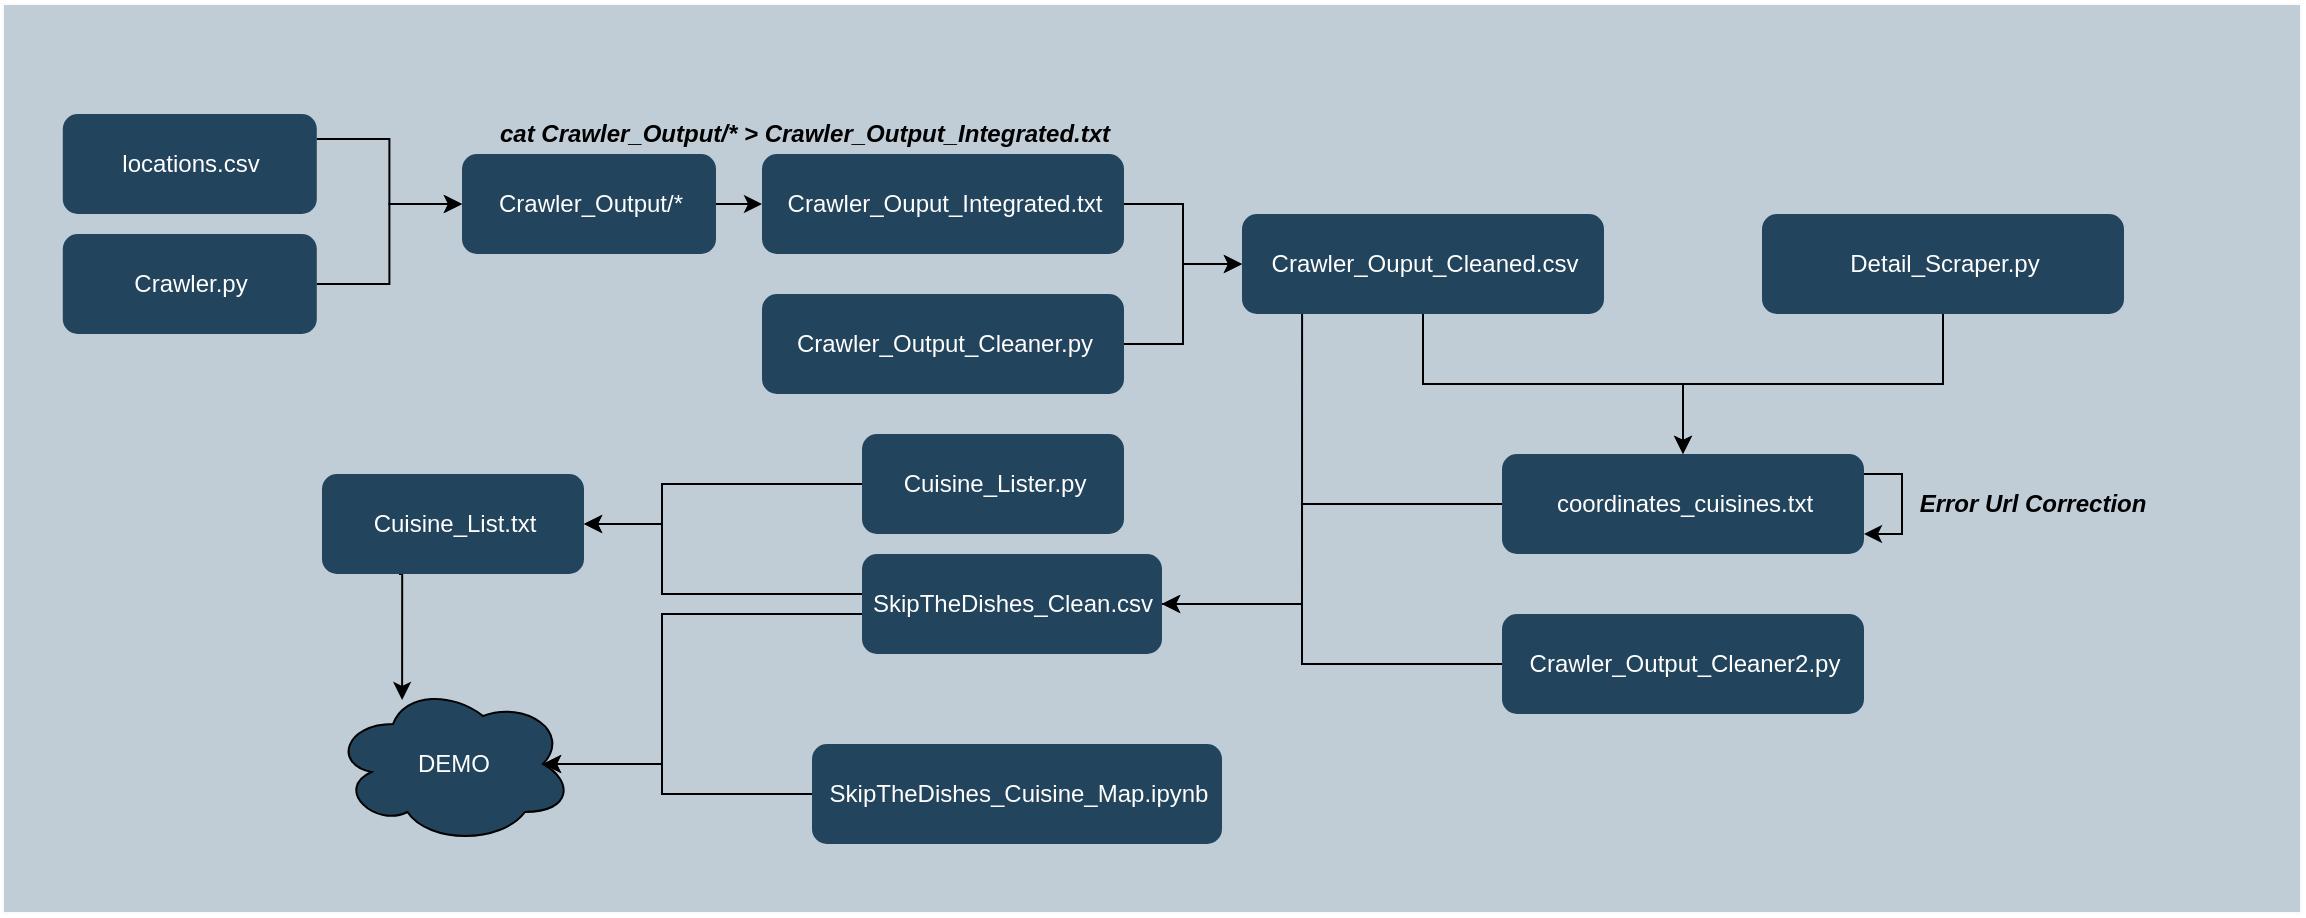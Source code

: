 <mxfile version="12.8.1" type="device"><diagram id="6a731a19-8d31-9384-78a2-239565b7b9f0" name="Page-1"><mxGraphModel dx="1122" dy="-227" grid="1" gridSize="10" guides="1" tooltips="1" connect="1" arrows="1" fold="1" page="1" pageScale="1" pageWidth="1169" pageHeight="827" background="#ffffff" math="0" shadow="0"><root><mxCell id="0"/><mxCell id="1" parent="0"/><mxCell id="76" value="" style="strokeColor=#FFFFFF;fillColor=#BAC8D3;fontSize=18;strokeWidth=2;fontFamily=Helvetica;html=1;opacity=90;" parent="1" vertex="1"><mxGeometry x="240" y="924.5" width="1150" height="455.5" as="geometry"/></mxCell><mxCell id="MDIg6kR44VjbyvgwCpWS-159" style="edgeStyle=orthogonalEdgeStyle;rounded=0;orthogonalLoop=1;jettySize=auto;html=1;exitX=1;exitY=0.25;exitDx=0;exitDy=0;" parent="1" source="90" target="MDIg6kR44VjbyvgwCpWS-144" edge="1"><mxGeometry relative="1" as="geometry"/></mxCell><mxCell id="90" value="&lt;font color=&quot;#ffffff&quot;&gt;locations.csv&lt;/font&gt;" style="rounded=1;fillColor=#23445D;strokeColor=none;strokeWidth=2;fontFamily=Helvetica;html=1;gradientColor=none;" parent="1" vertex="1"><mxGeometry x="270.395" y="980" width="127" height="50" as="geometry"/></mxCell><mxCell id="MDIg6kR44VjbyvgwCpWS-158" style="edgeStyle=orthogonalEdgeStyle;rounded=0;orthogonalLoop=1;jettySize=auto;html=1;entryX=0;entryY=0.5;entryDx=0;entryDy=0;" parent="1" source="MDIg6kR44VjbyvgwCpWS-143" target="MDIg6kR44VjbyvgwCpWS-144" edge="1"><mxGeometry relative="1" as="geometry"/></mxCell><mxCell id="MDIg6kR44VjbyvgwCpWS-143" value="&lt;font color=&quot;#ffffff&quot;&gt;Crawler.py&lt;/font&gt;" style="rounded=1;fillColor=#23445D;strokeColor=none;strokeWidth=2;fontFamily=Helvetica;html=1;gradientColor=none;" parent="1" vertex="1"><mxGeometry x="270.395" y="1040" width="127" height="50" as="geometry"/></mxCell><mxCell id="MDIg6kR44VjbyvgwCpWS-161" value="" style="edgeStyle=orthogonalEdgeStyle;rounded=0;orthogonalLoop=1;jettySize=auto;html=1;" parent="1" source="MDIg6kR44VjbyvgwCpWS-144" target="MDIg6kR44VjbyvgwCpWS-160" edge="1"><mxGeometry relative="1" as="geometry"/></mxCell><mxCell id="MDIg6kR44VjbyvgwCpWS-144" value="&lt;font color=&quot;#ffffff&quot;&gt;Crawler_Output/*&lt;br&gt;&lt;/font&gt;" style="rounded=1;fillColor=#23445D;strokeColor=none;strokeWidth=2;fontFamily=Helvetica;html=1;gradientColor=none;" parent="1" vertex="1"><mxGeometry x="470" y="1000" width="127" height="50" as="geometry"/></mxCell><mxCell id="MDIg6kR44VjbyvgwCpWS-165" value="" style="edgeStyle=orthogonalEdgeStyle;rounded=0;orthogonalLoop=1;jettySize=auto;html=1;" parent="1" source="MDIg6kR44VjbyvgwCpWS-160" target="MDIg6kR44VjbyvgwCpWS-164" edge="1"><mxGeometry relative="1" as="geometry"/></mxCell><mxCell id="MDIg6kR44VjbyvgwCpWS-160" value="&lt;font color=&quot;#ffffff&quot;&gt;Crawler_Ouput_Integrated.txt&lt;br&gt;&lt;/font&gt;" style="rounded=1;fillColor=#23445D;strokeColor=none;strokeWidth=2;fontFamily=Helvetica;html=1;gradientColor=none;" parent="1" vertex="1"><mxGeometry x="620" y="1000" width="181" height="50" as="geometry"/></mxCell><mxCell id="mJzSt4b3lQG6oE2xLg0L-90" style="edgeStyle=orthogonalEdgeStyle;rounded=0;orthogonalLoop=1;jettySize=auto;html=1;exitX=0.166;exitY=1;exitDx=0;exitDy=0;exitPerimeter=0;" parent="1" source="MDIg6kR44VjbyvgwCpWS-164" edge="1"><mxGeometry relative="1" as="geometry"><mxPoint x="954.5" y="1080" as="sourcePoint"/><mxPoint x="800" y="1225" as="targetPoint"/><Array as="points"><mxPoint x="890" y="1225"/></Array></mxGeometry></mxCell><mxCell id="TTWoeJvEK1rTIOWOf0lM-91" style="edgeStyle=orthogonalEdgeStyle;rounded=0;orthogonalLoop=1;jettySize=auto;html=1;" parent="1" source="MDIg6kR44VjbyvgwCpWS-164" target="MDIg6kR44VjbyvgwCpWS-168" edge="1"><mxGeometry relative="1" as="geometry"/></mxCell><mxCell id="MDIg6kR44VjbyvgwCpWS-164" value="&lt;font color=&quot;#ffffff&quot;&gt;Crawler_Ouput_Cleaned.csv&lt;br&gt;&lt;/font&gt;" style="rounded=1;fillColor=#23445D;strokeColor=none;strokeWidth=2;fontFamily=Helvetica;html=1;gradientColor=none;" parent="1" vertex="1"><mxGeometry x="860" y="1030" width="181" height="50" as="geometry"/></mxCell><mxCell id="mJzSt4b3lQG6oE2xLg0L-92" style="edgeStyle=orthogonalEdgeStyle;rounded=0;orthogonalLoop=1;jettySize=auto;html=1;entryX=1;entryY=0.5;entryDx=0;entryDy=0;" parent="1" source="MDIg6kR44VjbyvgwCpWS-168" target="MDIg6kR44VjbyvgwCpWS-191" edge="1"><mxGeometry relative="1" as="geometry"><Array as="points"><mxPoint x="890" y="1175"/><mxPoint x="890" y="1225"/></Array></mxGeometry></mxCell><mxCell id="MDIg6kR44VjbyvgwCpWS-168" value="&lt;font color=&quot;#ffffff&quot;&gt;coordinates_cuisines.txt&lt;br&gt;&lt;/font&gt;" style="rounded=1;fillColor=#23445D;strokeColor=none;strokeWidth=2;fontFamily=Helvetica;html=1;gradientColor=none;" parent="1" vertex="1"><mxGeometry x="990" y="1150" width="181" height="50" as="geometry"/></mxCell><mxCell id="MDIg6kR44VjbyvgwCpWS-162" value="&lt;b&gt;&lt;i&gt;cat Crawler_Output/* &amp;gt; Crawler_Output_Integrated.txt&lt;/i&gt;&lt;/b&gt;" style="text;html=1;align=center;verticalAlign=middle;resizable=0;points=[];autosize=1;" parent="1" vertex="1"><mxGeometry x="481" y="980" width="320" height="20" as="geometry"/></mxCell><mxCell id="MDIg6kR44VjbyvgwCpWS-166" style="edgeStyle=orthogonalEdgeStyle;rounded=0;orthogonalLoop=1;jettySize=auto;html=1;entryX=0;entryY=0.5;entryDx=0;entryDy=0;" parent="1" source="MDIg6kR44VjbyvgwCpWS-163" target="MDIg6kR44VjbyvgwCpWS-164" edge="1"><mxGeometry relative="1" as="geometry"/></mxCell><mxCell id="MDIg6kR44VjbyvgwCpWS-163" value="&lt;font color=&quot;#ffffff&quot;&gt;Crawler_Output_Cleaner.py&lt;br&gt;&lt;/font&gt;" style="rounded=1;fillColor=#23445D;strokeColor=none;strokeWidth=2;fontFamily=Helvetica;html=1;gradientColor=none;" parent="1" vertex="1"><mxGeometry x="620" y="1070" width="181" height="50" as="geometry"/></mxCell><mxCell id="TTWoeJvEK1rTIOWOf0lM-92" style="edgeStyle=orthogonalEdgeStyle;rounded=0;orthogonalLoop=1;jettySize=auto;html=1;entryX=0.5;entryY=0;entryDx=0;entryDy=0;" parent="1" source="MDIg6kR44VjbyvgwCpWS-167" target="MDIg6kR44VjbyvgwCpWS-168" edge="1"><mxGeometry relative="1" as="geometry"/></mxCell><mxCell id="MDIg6kR44VjbyvgwCpWS-167" value="&lt;font color=&quot;#ffffff&quot;&gt;Detail_Scraper.py&lt;br&gt;&lt;/font&gt;" style="rounded=1;fillColor=#23445D;strokeColor=none;strokeWidth=2;fontFamily=Helvetica;html=1;gradientColor=none;" parent="1" vertex="1"><mxGeometry x="1120" y="1030" width="181" height="50" as="geometry"/></mxCell><mxCell id="mJzSt4b3lQG6oE2xLg0L-93" style="edgeStyle=orthogonalEdgeStyle;rounded=0;orthogonalLoop=1;jettySize=auto;html=1;entryX=1;entryY=0.5;entryDx=0;entryDy=0;" parent="1" source="MDIg6kR44VjbyvgwCpWS-190" target="MDIg6kR44VjbyvgwCpWS-191" edge="1"><mxGeometry relative="1" as="geometry"><Array as="points"><mxPoint x="890" y="1255"/><mxPoint x="890" y="1225"/></Array></mxGeometry></mxCell><mxCell id="MDIg6kR44VjbyvgwCpWS-190" value="&lt;font color=&quot;#ffffff&quot;&gt;Crawler_Output_Cleaner2.py&lt;br&gt;&lt;/font&gt;" style="rounded=1;fillColor=#23445D;strokeColor=none;strokeWidth=2;fontFamily=Helvetica;html=1;gradientColor=none;" parent="1" vertex="1"><mxGeometry x="990" y="1230" width="181" height="50" as="geometry"/></mxCell><mxCell id="MDIg6kR44VjbyvgwCpWS-207" style="edgeStyle=orthogonalEdgeStyle;rounded=0;orthogonalLoop=1;jettySize=auto;html=1;" parent="1" source="MDIg6kR44VjbyvgwCpWS-191" target="MDIg6kR44VjbyvgwCpWS-196" edge="1"><mxGeometry relative="1" as="geometry"><Array as="points"><mxPoint x="570" y="1220"/><mxPoint x="570" y="1185"/></Array></mxGeometry></mxCell><mxCell id="MDIg6kR44VjbyvgwCpWS-216" style="edgeStyle=orthogonalEdgeStyle;rounded=0;orthogonalLoop=1;jettySize=auto;html=1;entryX=0.875;entryY=0.5;entryDx=0;entryDy=0;entryPerimeter=0;" parent="1" source="MDIg6kR44VjbyvgwCpWS-191" target="MDIg6kR44VjbyvgwCpWS-200" edge="1"><mxGeometry relative="1" as="geometry"><Array as="points"><mxPoint x="570" y="1230"/><mxPoint x="570" y="1305"/></Array></mxGeometry></mxCell><mxCell id="MDIg6kR44VjbyvgwCpWS-191" value="&lt;font color=&quot;#ffffff&quot;&gt;SkipTheDishes_Clean.csv&lt;br&gt;&lt;/font&gt;" style="rounded=1;fillColor=#23445D;strokeColor=none;strokeWidth=2;fontFamily=Helvetica;html=1;gradientColor=none;" parent="1" vertex="1"><mxGeometry x="670" y="1200" width="150" height="50" as="geometry"/></mxCell><mxCell id="MDIg6kR44VjbyvgwCpWS-197" value="" style="edgeStyle=orthogonalEdgeStyle;rounded=0;orthogonalLoop=1;jettySize=auto;html=1;" parent="1" source="MDIg6kR44VjbyvgwCpWS-195" target="MDIg6kR44VjbyvgwCpWS-196" edge="1"><mxGeometry relative="1" as="geometry"><Array as="points"><mxPoint x="570" y="1165"/><mxPoint x="570" y="1185"/></Array></mxGeometry></mxCell><mxCell id="MDIg6kR44VjbyvgwCpWS-195" value="&lt;font color=&quot;#ffffff&quot;&gt;Cuisine_Lister.py&lt;br&gt;&lt;/font&gt;" style="rounded=1;fillColor=#23445D;strokeColor=none;strokeWidth=2;fontFamily=Helvetica;html=1;gradientColor=none;" parent="1" vertex="1"><mxGeometry x="670" y="1140" width="131" height="50" as="geometry"/></mxCell><mxCell id="MDIg6kR44VjbyvgwCpWS-209" style="edgeStyle=orthogonalEdgeStyle;rounded=0;orthogonalLoop=1;jettySize=auto;html=1;entryX=0.513;entryY=0.1;entryDx=0;entryDy=0;entryPerimeter=0;" parent="1" edge="1"><mxGeometry relative="1" as="geometry"><mxPoint x="438.5" y="1210" as="sourcePoint"/><mxPoint x="440.06" y="1273" as="targetPoint"/><Array as="points"><mxPoint x="440" y="1210"/></Array></mxGeometry></mxCell><mxCell id="MDIg6kR44VjbyvgwCpWS-196" value="&lt;font color=&quot;#ffffff&quot;&gt;Cuisine_List.txt&lt;br&gt;&lt;/font&gt;" style="rounded=1;fillColor=#23445D;strokeColor=none;strokeWidth=2;fontFamily=Helvetica;html=1;gradientColor=none;" parent="1" vertex="1"><mxGeometry x="400" y="1160" width="131" height="50" as="geometry"/></mxCell><mxCell id="MDIg6kR44VjbyvgwCpWS-219" style="edgeStyle=orthogonalEdgeStyle;rounded=0;orthogonalLoop=1;jettySize=auto;html=1;entryX=0.875;entryY=0.5;entryDx=0;entryDy=0;entryPerimeter=0;" parent="1" source="MDIg6kR44VjbyvgwCpWS-199" target="MDIg6kR44VjbyvgwCpWS-200" edge="1"><mxGeometry relative="1" as="geometry"><Array as="points"><mxPoint x="570" y="1320"/><mxPoint x="570" y="1305"/></Array></mxGeometry></mxCell><mxCell id="MDIg6kR44VjbyvgwCpWS-199" value="&lt;font color=&quot;#ffffff&quot;&gt;SkipTheDishes_Cuisine_Map.ipynb&lt;br&gt;&lt;/font&gt;" style="rounded=1;fillColor=#23445D;strokeColor=none;strokeWidth=2;fontFamily=Helvetica;html=1;gradientColor=none;" parent="1" vertex="1"><mxGeometry x="645" y="1295" width="205" height="50" as="geometry"/></mxCell><mxCell id="MDIg6kR44VjbyvgwCpWS-200" value="&lt;font color=&quot;#ffffff&quot;&gt;DEMO&lt;/font&gt;" style="ellipse;shape=cloud;whiteSpace=wrap;html=1;fillColor=#23445D;" parent="1" vertex="1"><mxGeometry x="405.5" y="1265" width="120" height="80" as="geometry"/></mxCell><mxCell id="TTWoeJvEK1rTIOWOf0lM-94" style="edgeStyle=orthogonalEdgeStyle;rounded=0;orthogonalLoop=1;jettySize=auto;html=1;" parent="1" source="MDIg6kR44VjbyvgwCpWS-168" target="MDIg6kR44VjbyvgwCpWS-168" edge="1"><mxGeometry relative="1" as="geometry"><Array as="points"><mxPoint x="1190" y="1160"/></Array></mxGeometry></mxCell><mxCell id="TTWoeJvEK1rTIOWOf0lM-95" value="&lt;b&gt;&lt;i&gt;Error Url Correction&lt;/i&gt;&lt;/b&gt;" style="text;html=1;align=center;verticalAlign=middle;resizable=0;points=[];autosize=1;" parent="1" vertex="1"><mxGeometry x="1190" y="1165" width="130" height="20" as="geometry"/></mxCell></root></mxGraphModel></diagram></mxfile>
